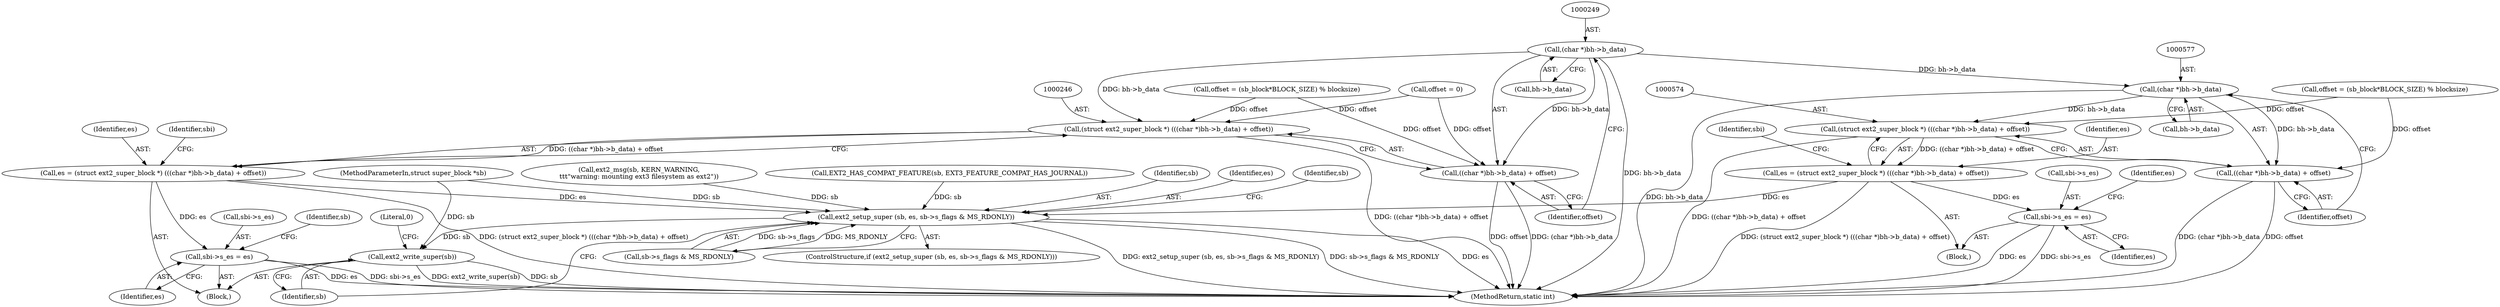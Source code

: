 digraph "0_linux_be0726d33cb8f411945884664924bed3cb8c70ee_0@pointer" {
"1000248" [label="(Call,(char *)bh->b_data)"];
"1000245" [label="(Call,(struct ext2_super_block *) (((char *)bh->b_data) + offset))"];
"1000243" [label="(Call,es = (struct ext2_super_block *) (((char *)bh->b_data) + offset))"];
"1000254" [label="(Call,sbi->s_es = es)"];
"1001286" [label="(Call,ext2_setup_super (sb, es, sb->s_flags & MS_RDONLY))"];
"1001299" [label="(Call,ext2_write_super(sb))"];
"1000247" [label="(Call,((char *)bh->b_data) + offset)"];
"1000576" [label="(Call,(char *)bh->b_data)"];
"1000573" [label="(Call,(struct ext2_super_block *) (((char *)bh->b_data) + offset))"];
"1000571" [label="(Call,es = (struct ext2_super_block *) (((char *)bh->b_data) + offset))"];
"1000582" [label="(Call,sbi->s_es = es)"];
"1000575" [label="(Call,((char *)bh->b_data) + offset)"];
"1000571" [label="(Call,es = (struct ext2_super_block *) (((char *)bh->b_data) + offset))"];
"1001281" [label="(Call,ext2_msg(sb, KERN_WARNING,\n\t\t\t\"warning: mounting ext3 filesystem as ext2\"))"];
"1000573" [label="(Call,(struct ext2_super_block *) (((char *)bh->b_data) + offset))"];
"1001289" [label="(Call,sb->s_flags & MS_RDONLY)"];
"1000254" [label="(Call,sbi->s_es = es)"];
"1001296" [label="(Identifier,sb)"];
"1001302" [label="(Literal,0)"];
"1000581" [label="(Identifier,offset)"];
"1000550" [label="(Call,offset = (sb_block*BLOCK_SIZE) % blocksize)"];
"1000245" [label="(Call,(struct ext2_super_block *) (((char *)bh->b_data) + offset))"];
"1000261" [label="(Identifier,sb)"];
"1000110" [label="(MethodParameterIn,struct super_block *sb)"];
"1000528" [label="(Block,)"];
"1001278" [label="(Call,EXT2_HAS_COMPAT_FEATURE(sb, EXT3_FEATURE_COMPAT_HAS_JOURNAL))"];
"1000256" [label="(Identifier,sbi)"];
"1000253" [label="(Identifier,offset)"];
"1001300" [label="(Identifier,sb)"];
"1000113" [label="(Block,)"];
"1000218" [label="(Call,offset = (sb_block*BLOCK_SIZE) % blocksize)"];
"1000583" [label="(Call,sbi->s_es)"];
"1000584" [label="(Identifier,sbi)"];
"1001286" [label="(Call,ext2_setup_super (sb, es, sb->s_flags & MS_RDONLY))"];
"1000575" [label="(Call,((char *)bh->b_data) + offset)"];
"1000578" [label="(Call,bh->b_data)"];
"1001287" [label="(Identifier,sb)"];
"1000590" [label="(Identifier,es)"];
"1001299" [label="(Call,ext2_write_super(sb))"];
"1000244" [label="(Identifier,es)"];
"1000243" [label="(Call,es = (struct ext2_super_block *) (((char *)bh->b_data) + offset))"];
"1000250" [label="(Call,bh->b_data)"];
"1000248" [label="(Call,(char *)bh->b_data)"];
"1000572" [label="(Identifier,es)"];
"1000258" [label="(Identifier,es)"];
"1000127" [label="(Call,offset = 0)"];
"1001382" [label="(MethodReturn,static int)"];
"1000255" [label="(Call,sbi->s_es)"];
"1000586" [label="(Identifier,es)"];
"1000247" [label="(Call,((char *)bh->b_data) + offset)"];
"1000576" [label="(Call,(char *)bh->b_data)"];
"1001288" [label="(Identifier,es)"];
"1001285" [label="(ControlStructure,if (ext2_setup_super (sb, es, sb->s_flags & MS_RDONLY)))"];
"1000582" [label="(Call,sbi->s_es = es)"];
"1000248" -> "1000247"  [label="AST: "];
"1000248" -> "1000250"  [label="CFG: "];
"1000249" -> "1000248"  [label="AST: "];
"1000250" -> "1000248"  [label="AST: "];
"1000253" -> "1000248"  [label="CFG: "];
"1000248" -> "1001382"  [label="DDG: bh->b_data"];
"1000248" -> "1000245"  [label="DDG: bh->b_data"];
"1000248" -> "1000247"  [label="DDG: bh->b_data"];
"1000248" -> "1000576"  [label="DDG: bh->b_data"];
"1000245" -> "1000243"  [label="AST: "];
"1000245" -> "1000247"  [label="CFG: "];
"1000246" -> "1000245"  [label="AST: "];
"1000247" -> "1000245"  [label="AST: "];
"1000243" -> "1000245"  [label="CFG: "];
"1000245" -> "1001382"  [label="DDG: ((char *)bh->b_data) + offset"];
"1000245" -> "1000243"  [label="DDG: ((char *)bh->b_data) + offset"];
"1000218" -> "1000245"  [label="DDG: offset"];
"1000127" -> "1000245"  [label="DDG: offset"];
"1000243" -> "1000113"  [label="AST: "];
"1000244" -> "1000243"  [label="AST: "];
"1000256" -> "1000243"  [label="CFG: "];
"1000243" -> "1001382"  [label="DDG: (struct ext2_super_block *) (((char *)bh->b_data) + offset)"];
"1000243" -> "1000254"  [label="DDG: es"];
"1000243" -> "1001286"  [label="DDG: es"];
"1000254" -> "1000113"  [label="AST: "];
"1000254" -> "1000258"  [label="CFG: "];
"1000255" -> "1000254"  [label="AST: "];
"1000258" -> "1000254"  [label="AST: "];
"1000261" -> "1000254"  [label="CFG: "];
"1000254" -> "1001382"  [label="DDG: sbi->s_es"];
"1000254" -> "1001382"  [label="DDG: es"];
"1001286" -> "1001285"  [label="AST: "];
"1001286" -> "1001289"  [label="CFG: "];
"1001287" -> "1001286"  [label="AST: "];
"1001288" -> "1001286"  [label="AST: "];
"1001289" -> "1001286"  [label="AST: "];
"1001296" -> "1001286"  [label="CFG: "];
"1001300" -> "1001286"  [label="CFG: "];
"1001286" -> "1001382"  [label="DDG: es"];
"1001286" -> "1001382"  [label="DDG: ext2_setup_super (sb, es, sb->s_flags & MS_RDONLY)"];
"1001286" -> "1001382"  [label="DDG: sb->s_flags & MS_RDONLY"];
"1001281" -> "1001286"  [label="DDG: sb"];
"1001278" -> "1001286"  [label="DDG: sb"];
"1000110" -> "1001286"  [label="DDG: sb"];
"1000571" -> "1001286"  [label="DDG: es"];
"1001289" -> "1001286"  [label="DDG: sb->s_flags"];
"1001289" -> "1001286"  [label="DDG: MS_RDONLY"];
"1001286" -> "1001299"  [label="DDG: sb"];
"1001299" -> "1000113"  [label="AST: "];
"1001299" -> "1001300"  [label="CFG: "];
"1001300" -> "1001299"  [label="AST: "];
"1001302" -> "1001299"  [label="CFG: "];
"1001299" -> "1001382"  [label="DDG: ext2_write_super(sb)"];
"1001299" -> "1001382"  [label="DDG: sb"];
"1000110" -> "1001299"  [label="DDG: sb"];
"1000247" -> "1000253"  [label="CFG: "];
"1000253" -> "1000247"  [label="AST: "];
"1000247" -> "1001382"  [label="DDG: (char *)bh->b_data"];
"1000247" -> "1001382"  [label="DDG: offset"];
"1000218" -> "1000247"  [label="DDG: offset"];
"1000127" -> "1000247"  [label="DDG: offset"];
"1000576" -> "1000575"  [label="AST: "];
"1000576" -> "1000578"  [label="CFG: "];
"1000577" -> "1000576"  [label="AST: "];
"1000578" -> "1000576"  [label="AST: "];
"1000581" -> "1000576"  [label="CFG: "];
"1000576" -> "1001382"  [label="DDG: bh->b_data"];
"1000576" -> "1000573"  [label="DDG: bh->b_data"];
"1000576" -> "1000575"  [label="DDG: bh->b_data"];
"1000573" -> "1000571"  [label="AST: "];
"1000573" -> "1000575"  [label="CFG: "];
"1000574" -> "1000573"  [label="AST: "];
"1000575" -> "1000573"  [label="AST: "];
"1000571" -> "1000573"  [label="CFG: "];
"1000573" -> "1001382"  [label="DDG: ((char *)bh->b_data) + offset"];
"1000573" -> "1000571"  [label="DDG: ((char *)bh->b_data) + offset"];
"1000550" -> "1000573"  [label="DDG: offset"];
"1000571" -> "1000528"  [label="AST: "];
"1000572" -> "1000571"  [label="AST: "];
"1000584" -> "1000571"  [label="CFG: "];
"1000571" -> "1001382"  [label="DDG: (struct ext2_super_block *) (((char *)bh->b_data) + offset)"];
"1000571" -> "1000582"  [label="DDG: es"];
"1000582" -> "1000528"  [label="AST: "];
"1000582" -> "1000586"  [label="CFG: "];
"1000583" -> "1000582"  [label="AST: "];
"1000586" -> "1000582"  [label="AST: "];
"1000590" -> "1000582"  [label="CFG: "];
"1000582" -> "1001382"  [label="DDG: sbi->s_es"];
"1000582" -> "1001382"  [label="DDG: es"];
"1000575" -> "1000581"  [label="CFG: "];
"1000581" -> "1000575"  [label="AST: "];
"1000575" -> "1001382"  [label="DDG: offset"];
"1000575" -> "1001382"  [label="DDG: (char *)bh->b_data"];
"1000550" -> "1000575"  [label="DDG: offset"];
}
